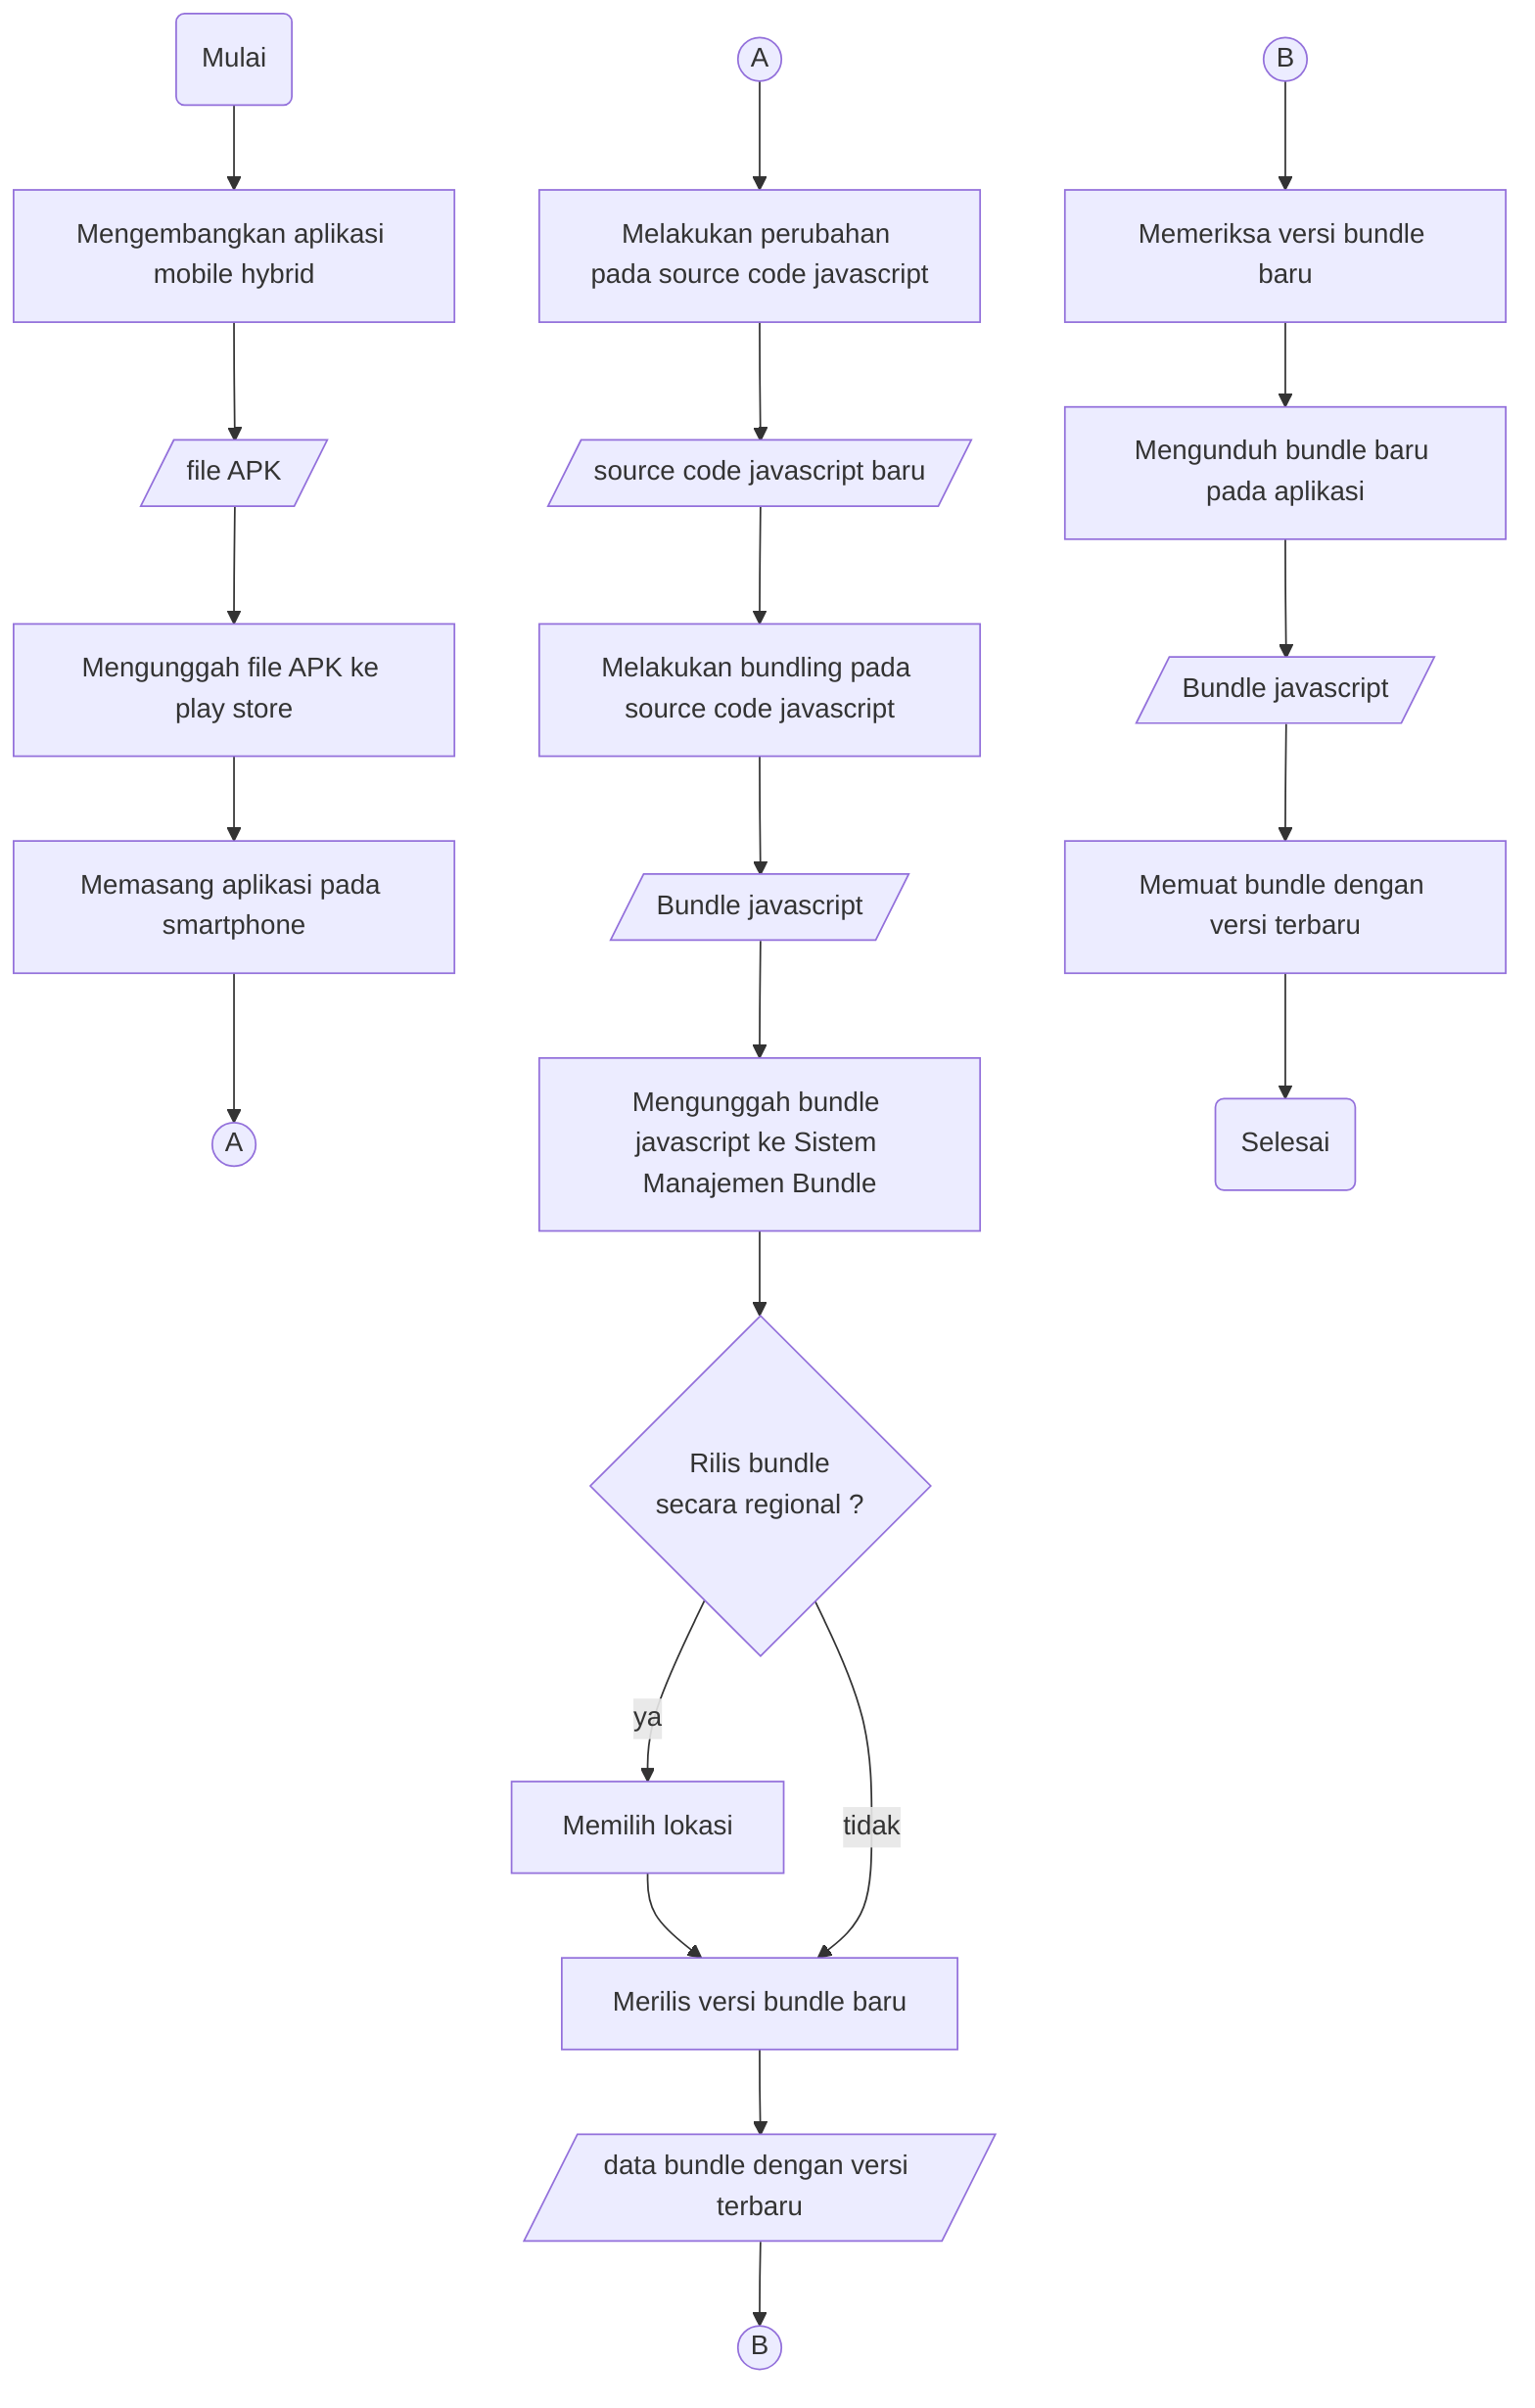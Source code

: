graph TB

  a1(Mulai)
  a2[Mengembangkan aplikasi mobile hybrid]
  a3[/file APK/]
  a4[Mengunggah file APK ke play store]
  a5[Memasang aplikasi pada smartphone]
  a6((A))

  a1-->a2-->a3-->a4-->a5-->a6

  b1((A))
  b2[Melakukan perubahan pada source code javascript]
  b3[/source code javascript baru/]
  b4[Melakukan bundling pada source code javascript]
  b5[/Bundle javascript/]
  b6[Mengunggah bundle javascript ke Sistem Manajemen Bundle]
  b7{Rilis bundle <br> secara regional ?}
    b7.1[Memilih lokasi]
  b8[Merilis versi bundle baru]
  b9[/data bundle dengan versi terbaru/]
  b10((B))

  b1-->b2-->b3-->b4-->b5-->b6-->b7 
    b7--ya-->b7.1-->b8
    b7--tidak-->b8
  b8-->b9-->b10

  c1((B))
  c2[Memeriksa versi bundle baru]
  c3[Mengunduh bundle baru pada aplikasi]
  c4[/Bundle javascript/]
  c5[Memuat bundle dengan versi terbaru]
  c6(Selesai)

  c1-->c2-->c3-->c4-->c5-->c6
